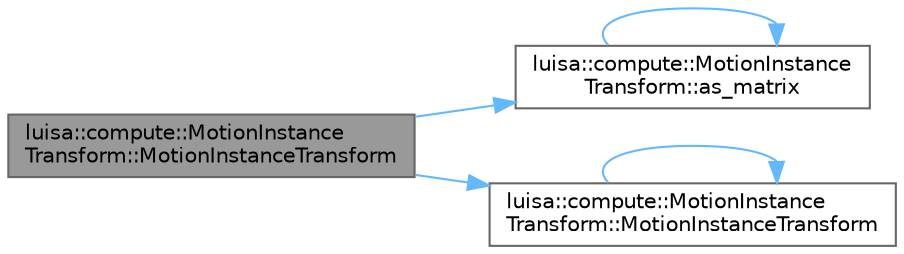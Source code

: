 digraph "luisa::compute::MotionInstanceTransform::MotionInstanceTransform"
{
 // LATEX_PDF_SIZE
  bgcolor="transparent";
  edge [fontname=Helvetica,fontsize=10,labelfontname=Helvetica,labelfontsize=10];
  node [fontname=Helvetica,fontsize=10,shape=box,height=0.2,width=0.4];
  rankdir="LR";
  Node1 [id="Node000001",label="luisa::compute::MotionInstance\lTransform::MotionInstanceTransform",height=0.2,width=0.4,color="gray40", fillcolor="grey60", style="filled", fontcolor="black",tooltip=" "];
  Node1 -> Node2 [id="edge1_Node000001_Node000002",color="steelblue1",style="solid",tooltip=" "];
  Node2 [id="Node000002",label="luisa::compute::MotionInstance\lTransform::as_matrix",height=0.2,width=0.4,color="grey40", fillcolor="white", style="filled",URL="$structluisa_1_1compute_1_1_motion_instance_transform.html#ab6fda2b84f474c89235ddaeec241ca33",tooltip=" "];
  Node2 -> Node2 [id="edge2_Node000002_Node000002",color="steelblue1",style="solid",tooltip=" "];
  Node1 -> Node3 [id="edge3_Node000001_Node000003",color="steelblue1",style="solid",tooltip=" "];
  Node3 [id="Node000003",label="luisa::compute::MotionInstance\lTransform::MotionInstanceTransform",height=0.2,width=0.4,color="grey40", fillcolor="white", style="filled",URL="$structluisa_1_1compute_1_1_motion_instance_transform.html#ab35831a9b7ff54431a1d1b6ecc15504b",tooltip=" "];
  Node3 -> Node3 [id="edge4_Node000003_Node000003",color="steelblue1",style="solid",tooltip=" "];
}
